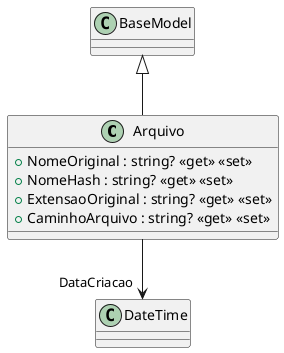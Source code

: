 @startuml
class Arquivo {
    + NomeOriginal : string? <<get>> <<set>>
    + NomeHash : string? <<get>> <<set>>
    + ExtensaoOriginal : string? <<get>> <<set>>
    + CaminhoArquivo : string? <<get>> <<set>>
}
BaseModel <|-- Arquivo
Arquivo --> "DataCriacao" DateTime
@enduml
